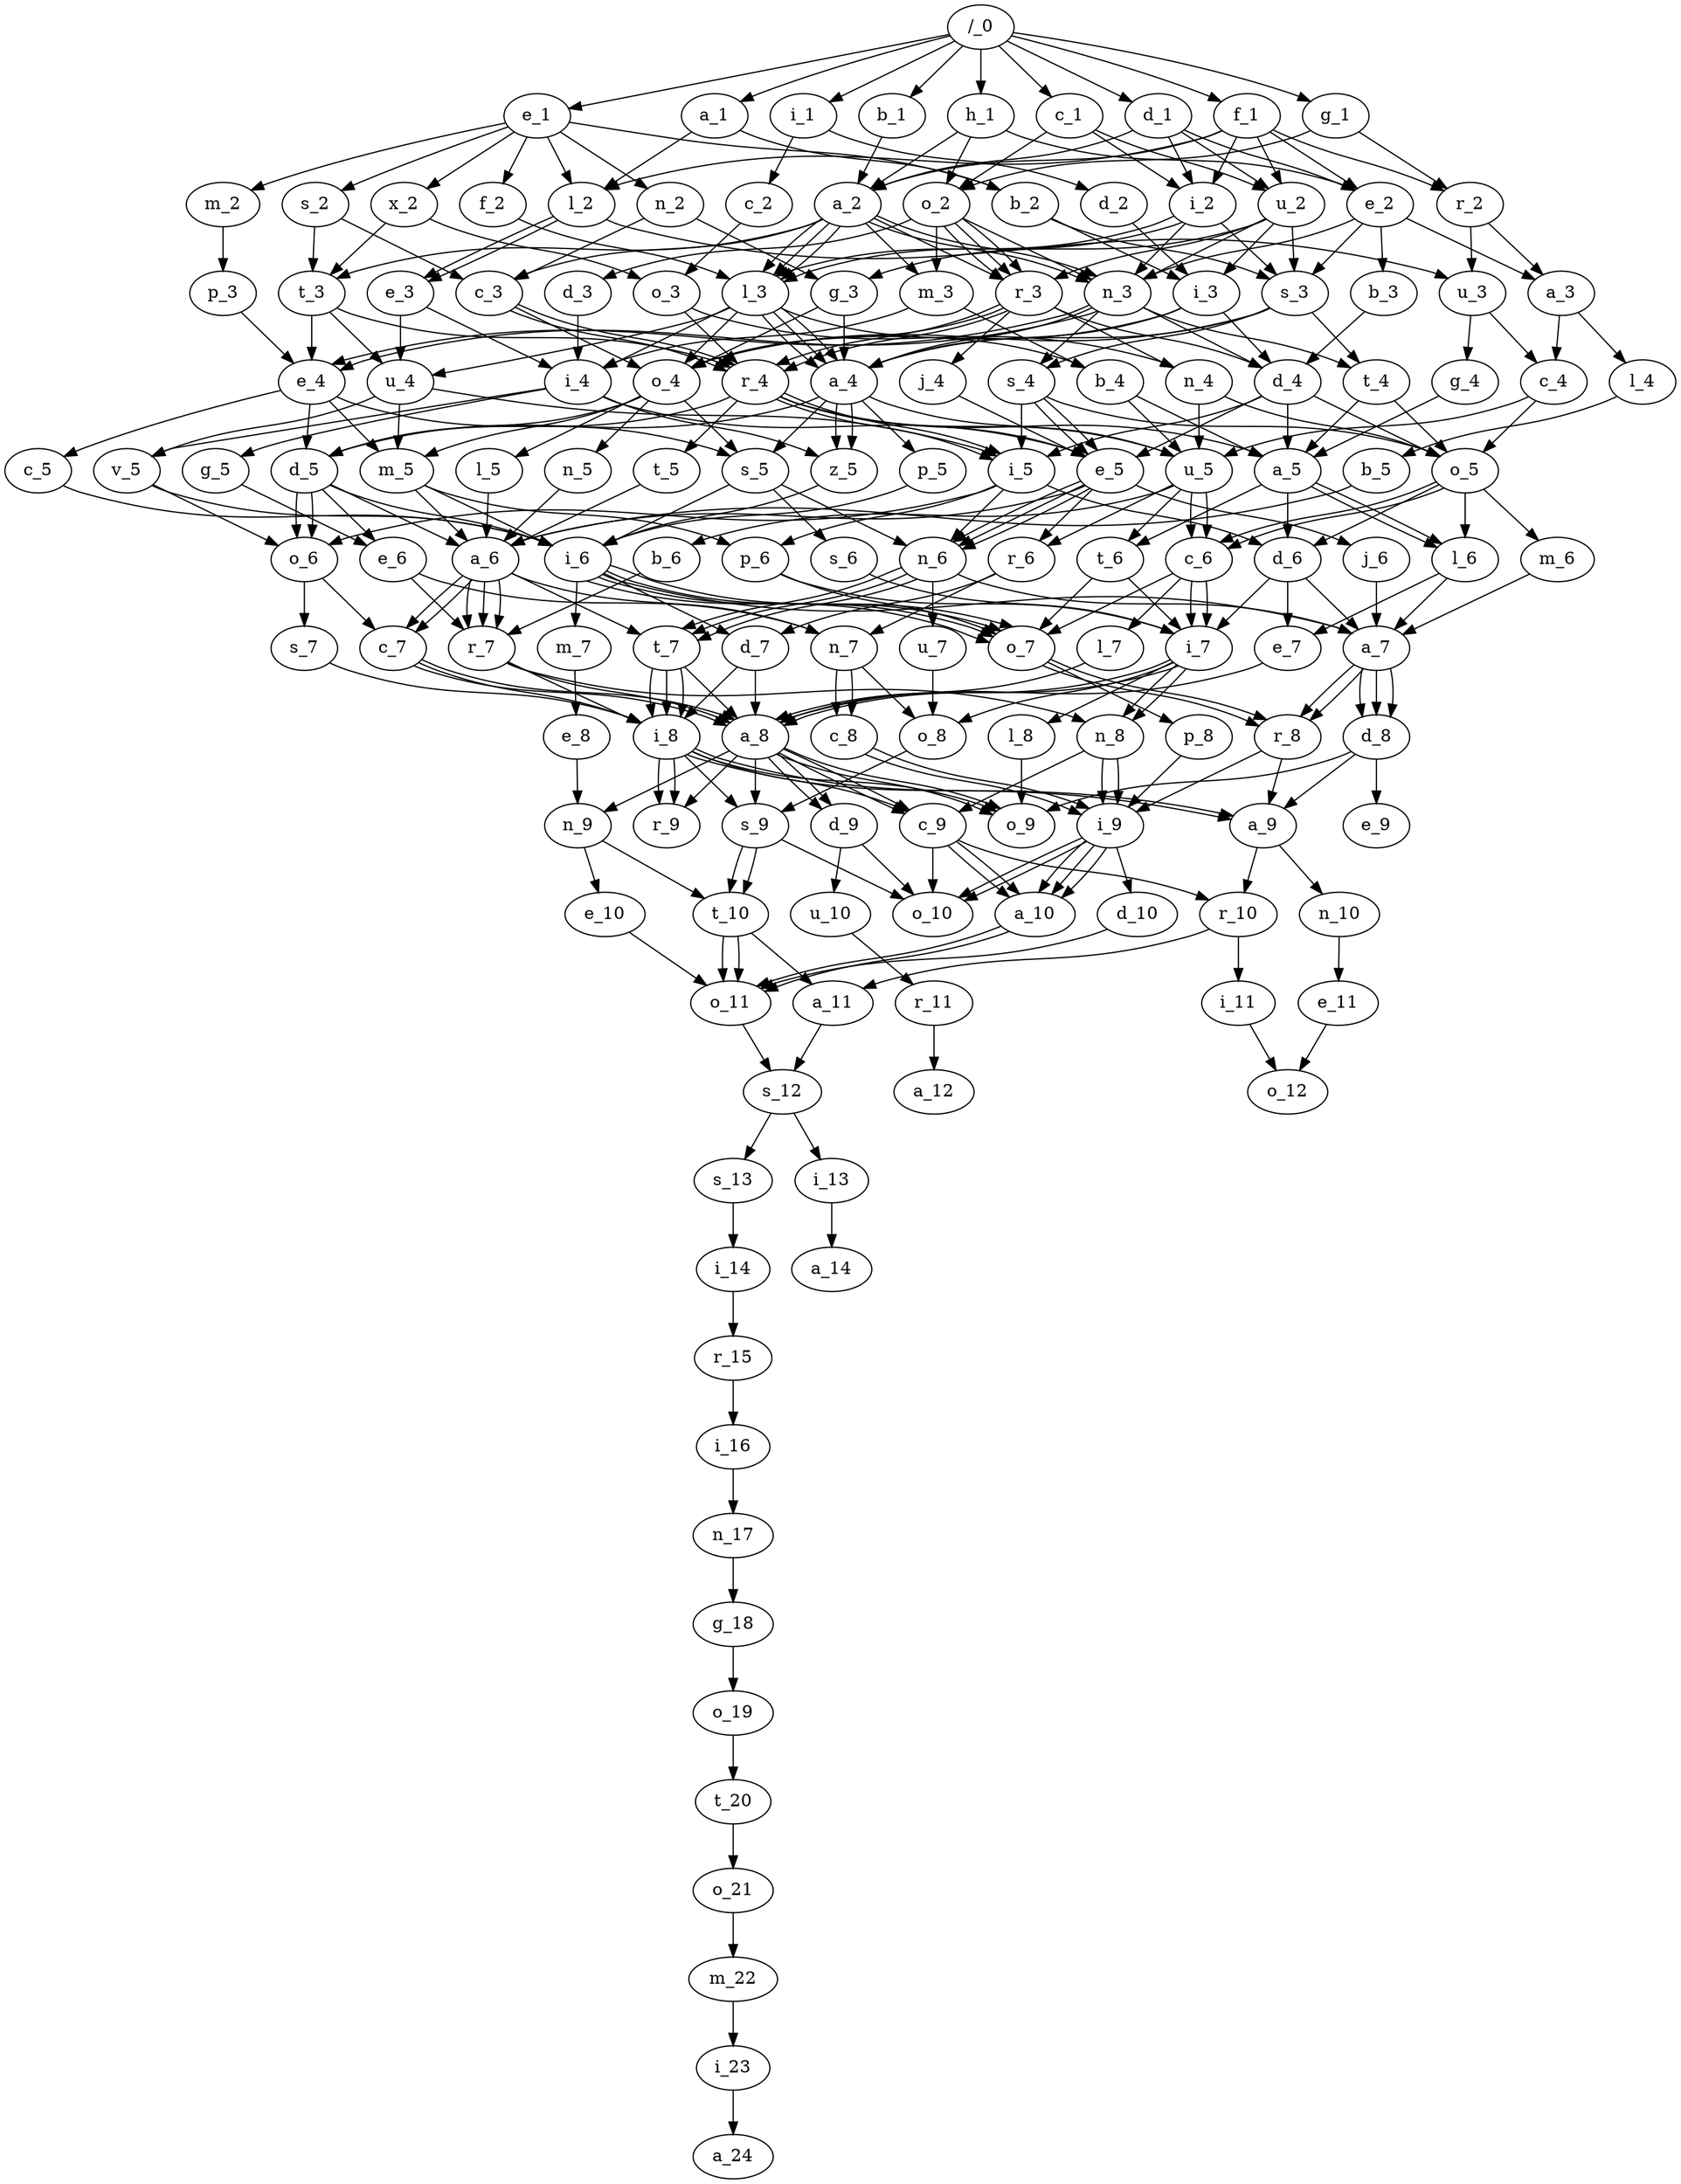 digraph ArvoreGramatical {
"/_0";
"/_0" -> "a_1";
	"a_1";
	"a_1" -> "b_2";
		"b_2";
		"b_2" -> "s_3";
			"s_3";
			"s_3" -> "o_4";
				"o_4";
				"o_4" -> "n_5";
					"n_5";
					"n_5" -> "a_6";
						"a_6";
						"a_6" -> "n_7";
							"n_7";
							"n_7" -> "c_8";
								"c_8";
								"c_8" -> "i_9";
									"i_9";
									"i_9" -> "a_10";
										"a_10";
	"a_1" -> "l_2";
		"l_2";
		"l_2" -> "e_3";
			"e_3";
			"e_3" -> "i_4";
				"i_4";
				"i_4" -> "v_5";
					"v_5";
					"v_5" -> "o_6";
						"o_6";
						"o_6" -> "s_7";
							"s_7";
							"s_7" -> "i_8";
								"i_8";
								"i_8" -> "a_9";
									"a_9";
"/_0" -> "b_1";
	"b_1";
	"b_1" -> "a_2";
		"a_2";
		"a_2" -> "m_3";
			"m_3";
			"m_3" -> "b_4";
				"b_4";
				"b_4" -> "a_5";
					"a_5";
					"a_5" -> "l_6";
						"l_6";
						"l_6" -> "e_7";
							"e_7";
							"e_7" -> "a_8";
								"a_8";
								"a_8" -> "d_9";
									"d_9";
									"d_9" -> "u_10";
										"u_10";
										"u_10" -> "r_11";
											"r_11";
											"r_11" -> "a_12";
												"a_12";
		"a_2" -> "l_3";
			"l_3";
			"l_3" -> "b_4";
				"b_4";
				"b_4" -> "u_5";
					"u_5";
					"u_5" -> "r_6";
						"r_6";
						"r_6" -> "d_7";
							"d_7";
							"d_7" -> "i_8";
								"i_8";
								"i_8" -> "a_9";
									"a_9";
"/_0" -> "c_1";
	"c_1";
	"c_1" -> "i_2";
		"i_2";
		"i_2" -> "n_3";
			"n_3";
			"n_3" -> "e_4";
				"e_4";
				"e_4" -> "s_5";
					"s_5";
					"s_5" -> "i_6";
						"i_6";
						"i_6" -> "a_7";
							"a_7";
	"c_1" -> "o_2";
		"o_2";
		"o_2" -> "n_3";
			"n_3";
			"n_3" -> "s_4";
				"s_4";
				"s_4" -> "e_5";
					"e_5";
					"e_5" -> "n_6";
						"n_6";
						"n_6" -> "t_7";
							"t_7";
							"t_7" -> "a_8";
								"a_8";
								"a_8" -> "n_9";
									"n_9";
									"n_9" -> "e_10";
										"e_10";
										"e_10" -> "o_11";
											"o_11";
				"s_4" -> "o_5";
					"o_5";
					"o_5" -> "c_6";
						"c_6";
						"c_6" -> "i_7";
							"i_7";
							"i_7" -> "a_8";
								"a_8";
								"a_8" -> "c_9";
									"c_9";
									"c_9" -> "a_10";
										"a_10";
										"a_10" -> "o_11";
											"o_11";
		"o_2" -> "r_3";
			"r_3";
			"r_3" -> "n_4";
				"n_4";
				"n_4" -> "u_5";
					"u_5";
					"u_5" -> "c_6";
						"c_6";
						"c_6" -> "o_7";
							"o_7";
							"o_7" -> "p_8";
								"p_8";
								"p_8" -> "i_9";
									"i_9";
									"i_9" -> "a_10";
										"a_10";
			"r_3" -> "o_4";
				"o_4";
				"o_4" -> "l_5";
					"l_5";
					"l_5" -> "a_6";
						"a_6";
						"a_6" -> "r_7";
							"r_7";
							"r_7" -> "i_8";
								"i_8";
								"i_8" -> "o_9";
									"o_9";
	"c_1" -> "u_2";
		"u_2";
		"u_2" -> "n_3";
			"n_3";
			"n_3" -> "t_4";
				"t_4";
				"t_4" -> "a_5";
					"a_5";
					"a_5" -> "t_6";
						"t_6";
						"t_6" -> "o_7";
							"o_7";
							"o_7" -> "r_8";
								"r_8";
								"r_8" -> "i_9";
									"i_9";
									"i_9" -> "o_10";
										"o_10";
		"u_2" -> "r_3";
			"r_3";
			"r_3" -> "r_4";
				"r_4";
				"r_4" -> "a_5";
					"a_5";
		"u_2" -> "s_3";
			"s_3";
			"s_3" -> "t_4";
				"t_4";
				"t_4" -> "o_5";
					"o_5";
					"o_5" -> "d_6";
						"d_6";
						"d_6" -> "i_7";
							"i_7";
							"i_7" -> "a_8";
								"a_8";
								"a_8" -> "d_9";
									"d_9";
									"d_9" -> "o_10";
										"o_10";
"/_0" -> "d_1";
	"d_1";
	"d_1" -> "a_2";
		"a_2";
		"a_2" -> "c_3";
			"c_3";
			"c_3" -> "r_4";
				"r_4";
				"r_4" -> "i_5";
					"i_5";
					"i_5" -> "o_6";
						"o_6";
						"o_6" -> "c_7";
							"c_7";
							"c_7" -> "i_8";
								"i_8";
								"i_8" -> "s_9";
									"s_9";
									"s_9" -> "t_10";
										"t_10";
										"t_10" -> "o_11";
											"o_11";
											"o_11" -> "s_12";
												"s_12";
												"s_12" -> "s_13";
													"s_13";
													"s_13" -> "i_14";
														"i_14";
														"i_14" -> "r_15";
															"r_15";
															"r_15" -> "i_16";
																"i_16";
																"i_16" -> "n_17";
																	"n_17";
																	"n_17" -> "g_18";
																		"g_18";
																		"g_18" -> "o_19";
																			"o_19";
																			"o_19" -> "t_20";
																				"t_20";
																				"t_20" -> "o_21";
																					"o_21";
																					"o_21" -> "m_22";
																						"m_22";
																						"m_22" -> "i_23";
																							"i_23";
																							"i_23" -> "a_24";
																								"a_24";
		"a_2" -> "n_3";
			"n_3";
			"n_3" -> "d_4";
				"d_4";
				"d_4" -> "i_5";
					"i_5";
		"a_2" -> "r_3";
			"r_3";
			"r_3" -> "d_4";
				"d_4";
				"d_4" -> "e_5";
					"e_5";
					"e_5" -> "j_6";
						"j_6";
						"j_6" -> "a_7";
							"a_7";
							"a_7" -> "r_8";
								"r_8";
	"d_1" -> "e_2";
		"e_2";
		"e_2" -> "a_3";
			"a_3";
			"a_3" -> "l_4";
				"l_4";
				"l_4" -> "b_5";
					"b_5";
					"b_5" -> "a_6";
						"a_6";
						"a_6" -> "c_7";
							"c_7";
							"c_7" -> "a_8";
								"a_8";
								"a_8" -> "o_9";
									"o_9";
		"e_2" -> "s_3";
			"s_3";
			"s_3" -> "a_4";
				"a_4";
				"a_4" -> "s_5";
					"s_5";
					"s_5" -> "n_6";
						"n_6";
						"n_6" -> "a_7";
							"a_7";
							"a_7" -> "d_8";
								"d_8";
								"d_8" -> "o_9";
									"o_9";
	"d_1" -> "i_2";
		"i_2";
		"i_2" -> "l_3";
			"l_3";
			"l_3" -> "a_4";
				"a_4";
				"a_4" -> "p_5";
					"p_5";
					"p_5" -> "i_6";
						"i_6";
						"i_6" -> "d_7";
							"d_7";
							"d_7" -> "a_8";
								"a_8";
								"a_8" -> "r_9";
									"r_9";
			"l_3" -> "i_4";
				"i_4";
				"i_4" -> "g_5";
					"g_5";
					"g_5" -> "e_6";
						"e_6";
						"e_6" -> "n_7";
							"n_7";
							"n_7" -> "c_8";
								"c_8";
								"c_8" -> "i_9";
									"i_9";
									"i_9" -> "a_10";
										"a_10";
		"i_2" -> "s_3";
			"s_3";
			"s_3" -> "s_4";
				"s_4";
				"s_4" -> "e_5";
					"e_5";
					"e_5" -> "n_6";
						"n_6";
						"n_6" -> "t_7";
							"t_7";
							"t_7" -> "i_8";
								"i_8";
								"i_8" -> "r_9";
									"r_9";
				"s_4" -> "i_5";
					"i_5";
					"i_5" -> "n_6";
						"n_6";
						"n_6" -> "t_7";
							"t_7";
							"t_7" -> "i_8";
								"i_8";
								"i_8" -> "r_9";
									"r_9";
	"d_1" -> "u_2";
		"u_2";
		"u_2" -> "i_3";
			"i_3";
			"i_3" -> "d_4";
				"d_4";
				"d_4" -> "a_5";
					"a_5";
					"a_5" -> "d_6";
						"d_6";
						"d_6" -> "e_7";
							"e_7";
"/_0" -> "e_1";
	"e_1";
	"e_1" -> "b_2";
		"b_2";
		"b_2" -> "i_3";
			"i_3";
			"i_3" -> "a_4";
				"a_4";
	"e_1" -> "f_2";
		"f_2";
		"f_2" -> "l_3";
			"l_3";
			"l_3" -> "u_4";
				"u_4";
				"u_4" -> "v_5";
					"v_5";
					"v_5" -> "i_6";
						"i_6";
						"i_6" -> "o_7";
							"o_7";
	"e_1" -> "l_2";
		"l_2";
		"l_2" -> "u_3";
			"u_3";
			"u_3" -> "c_4";
				"c_4";
				"c_4" -> "u_5";
					"u_5";
					"u_5" -> "b_6";
						"b_6";
						"b_6" -> "r_7";
							"r_7";
							"r_7" -> "a_8";
								"a_8";
								"a_8" -> "c_9";
									"c_9";
									"c_9" -> "a_10";
										"a_10";
										"a_10" -> "o_11";
											"o_11";
	"e_1" -> "m_2";
		"m_2";
		"m_2" -> "p_3";
			"p_3";
			"p_3" -> "e_4";
				"e_4";
				"e_4" -> "d_5";
					"d_5";
					"d_5" -> "e_6";
						"e_6";
						"e_6" -> "r_7";
							"r_7";
							"r_7" -> "n_8";
								"n_8";
								"n_8" -> "i_9";
									"i_9";
									"i_9" -> "d_10";
										"d_10";
										"d_10" -> "o_11";
											"o_11";
	"e_1" -> "n_2";
		"n_2";
		"n_2" -> "c_3";
			"c_3";
			"c_3" -> "o_4";
				"o_4";
				"o_4" -> "m_5";
					"m_5";
					"m_5" -> "i_6";
						"i_6";
						"i_6" -> "o_7";
							"o_7";
		"n_2" -> "g_3";
			"g_3";
			"g_3" -> "o_4";
				"o_4";
				"o_4" -> "d_5";
					"d_5";
					"d_5" -> "a_6";
						"a_6";
						"a_6" -> "r_7";
							"r_7";
					"d_5" -> "o_6";
						"o_6";
	"e_1" -> "s_2";
		"s_2";
		"s_2" -> "c_3";
			"c_3";
			"c_3" -> "r_4";
				"r_4";
				"r_4" -> "u_5";
					"u_5";
					"u_5" -> "t_6";
						"t_6";
						"t_6" -> "i_7";
							"i_7";
							"i_7" -> "n_8";
								"n_8";
								"n_8" -> "i_9";
									"i_9";
									"i_9" -> "o_10";
										"o_10";
		"s_2" -> "t_3";
			"t_3";
			"t_3" -> "r_4";
				"r_4";
				"r_4" -> "e_5";
					"e_5";
					"e_5" -> "n_6";
						"n_6";
						"n_6" -> "u_7";
							"u_7";
							"u_7" -> "o_8";
								"o_8";
	"e_1" -> "x_2";
		"x_2";
		"x_2" -> "o_3";
			"o_3";
			"o_3" -> "r_4";
				"r_4";
				"r_4" -> "d_5";
					"d_5";
					"d_5" -> "i_6";
						"i_6";
						"i_6" -> "o_7";
							"o_7";
				"r_4" -> "t_5";
					"t_5";
					"t_5" -> "a_6";
						"a_6";
						"a_6" -> "c_7";
							"c_7";
							"c_7" -> "a_8";
								"a_8";
								"a_8" -> "o_9";
									"o_9";
		"x_2" -> "t_3";
			"t_3";
			"t_3" -> "e_4";
				"e_4";
				"e_4" -> "m_5";
					"m_5";
					"m_5" -> "p_6";
						"p_6";
						"p_6" -> "o_7";
							"o_7";
							"o_7" -> "r_8";
								"r_8";
								"r_8" -> "a_9";
									"a_9";
									"a_9" -> "n_10";
										"n_10";
										"n_10" -> "e_11";
											"e_11";
											"e_11" -> "o_12";
												"o_12";
"/_0" -> "f_1";
	"f_1";
	"f_1" -> "a_2";
		"a_2";
		"a_2" -> "l_3";
			"l_3";
			"l_3" -> "a_4";
				"a_4";
				"a_4" -> "z_5";
					"z_5";
		"a_2" -> "n_3";
			"n_3";
			"n_3" -> "a_4";
				"a_4";
				"a_4" -> "d_5";
					"d_5";
					"d_5" -> "o_6";
						"o_6";
		"a_2" -> "t_3";
			"t_3";
			"t_3" -> "u_4";
				"u_4";
				"u_4" -> "i_5";
					"i_5";
					"i_5" -> "d_6";
						"d_6";
						"d_6" -> "a_7";
							"a_7";
							"a_7" -> "d_8";
								"d_8";
								"d_8" -> "e_9";
									"e_9";
	"f_1" -> "e_2";
		"e_2";
		"e_2" -> "n_3";
			"n_3";
			"n_3" -> "e_4";
				"e_4";
				"e_4" -> "c_5";
					"c_5";
					"c_5" -> "i_6";
						"i_6";
						"i_6" -> "m_7";
							"m_7";
							"m_7" -> "e_8";
								"e_8";
								"e_8" -> "n_9";
									"n_9";
									"n_9" -> "t_10";
										"t_10";
										"t_10" -> "o_11";
											"o_11";
	"f_1" -> "i_2";
		"i_2";
		"i_2" -> "l_3";
			"l_3";
			"l_3" -> "a_4";
				"a_4";
				"a_4" -> "u_5";
					"u_5";
					"u_5" -> "c_6";
						"c_6";
						"c_6" -> "i_7";
							"i_7";
							"i_7" -> "o_8";
								"o_8";
								"o_8" -> "s_9";
									"s_9";
									"s_9" -> "o_10";
										"o_10";
	"f_1" -> "l_2";
		"l_2";
		"l_2" -> "e_3";
			"e_3";
			"e_3" -> "u_4";
				"u_4";
				"u_4" -> "m_5";
					"m_5";
					"m_5" -> "a_6";
						"a_6";
						"a_6" -> "t_7";
							"t_7";
							"t_7" -> "i_8";
								"i_8";
								"i_8" -> "c_9";
									"c_9";
									"c_9" -> "o_10";
										"o_10";
	"f_1" -> "r_2";
		"r_2";
		"r_2" -> "u_3";
			"u_3";
			"u_3" -> "g_4";
				"g_4";
				"g_4" -> "a_5";
					"a_5";
					"a_5" -> "l_6";
						"l_6";
	"f_1" -> "u_2";
		"u_2";
		"u_2" -> "g_3";
			"g_3";
			"g_3" -> "a_4";
				"a_4";
				"a_4" -> "z_5";
					"z_5";
"/_0" -> "g_1";
	"g_1";
	"g_1" -> "o_2";
		"o_2";
		"o_2" -> "r_3";
			"r_3";
			"r_3" -> "j_4";
				"j_4";
				"j_4" -> "e_5";
					"e_5";
					"e_5" -> "a_6";
						"a_6";
						"a_6" -> "r_7";
							"r_7";
	"g_1" -> "r_2";
		"r_2";
		"r_2" -> "a_3";
			"a_3";
			"a_3" -> "c_4";
				"c_4";
				"c_4" -> "o_5";
					"o_5";
					"o_5" -> "l_6";
						"l_6";
						"l_6" -> "a_7";
							"a_7";
							"a_7" -> "r_8";
								"r_8";
"/_0" -> "h_1";
	"h_1";
	"h_1" -> "a_2";
		"a_2";
		"a_2" -> "l_3";
			"l_3";
			"l_3" -> "o_4";
				"o_4";
	"h_1" -> "e_2";
		"e_2";
		"e_2" -> "b_3";
			"b_3";
			"b_3" -> "d_4";
				"d_4";
				"d_4" -> "o_5";
					"o_5";
					"o_5" -> "m_6";
						"m_6";
						"m_6" -> "a_7";
							"a_7";
							"a_7" -> "d_8";
								"d_8";
								"d_8" -> "a_9";
									"a_9";
									"a_9" -> "r_10";
										"r_10";
										"r_10" -> "i_11";
											"i_11";
											"i_11" -> "o_12";
												"o_12";
	"h_1" -> "o_2";
		"o_2";
		"o_2" -> "d_3";
			"d_3";
			"d_3" -> "i_4";
				"i_4";
				"i_4" -> "e_5";
					"e_5";
					"e_5" -> "r_6";
						"r_6";
						"r_6" -> "n_7";
							"n_7";
							"n_7" -> "o_8";
								"o_8";
		"o_2" -> "m_3";
			"m_3";
			"m_3" -> "i_4";
				"i_4";
				"i_4" -> "z_5";
					"z_5";
					"z_5" -> "i_6";
						"i_6";
						"i_6" -> "o_7";
							"o_7";
		"o_2" -> "r_3";
			"r_3";
			"r_3" -> "r_4";
				"r_4";
				"r_4" -> "i_5";
					"i_5";
					"i_5" -> "p_6";
						"p_6";
						"p_6" -> "i_7";
							"i_7";
							"i_7" -> "l_8";
								"l_8";
								"l_8" -> "o_9";
									"o_9";
"/_0" -> "i_1";
	"i_1";
	"i_1" -> "c_2";
		"c_2";
		"c_2" -> "o_3";
			"o_3";
			"o_3" -> "n_4";
				"n_4";
				"n_4" -> "o_5";
					"o_5";
					"o_5" -> "c_6";
						"c_6";
						"c_6" -> "l_7";
							"l_7";
							"l_7" -> "a_8";
								"a_8";
								"a_8" -> "s_9";
									"s_9";
									"s_9" -> "t_10";
										"t_10";
										"t_10" -> "a_11";
											"a_11";
	"i_1" -> "d_2";
		"d_2";
		"d_2" -> "i_3";
			"i_3";
			"i_3" -> "o_4";
				"o_4";
				"o_4" -> "s_5";
					"s_5";
					"s_5" -> "s_6";
						"s_6";
						"s_6" -> "i_7";
							"i_7";
							"i_7" -> "n_8";
								"n_8";
								"n_8" -> "c_9";
									"c_9";
									"c_9" -> "r_10";
										"r_10";
										"r_10" -> "a_11";
											"a_11";
											"a_11" -> "s_12";
												"s_12";
												"s_12" -> "i_13";
													"i_13";
													"i_13" -> "a_14";
														"a_14";
}
